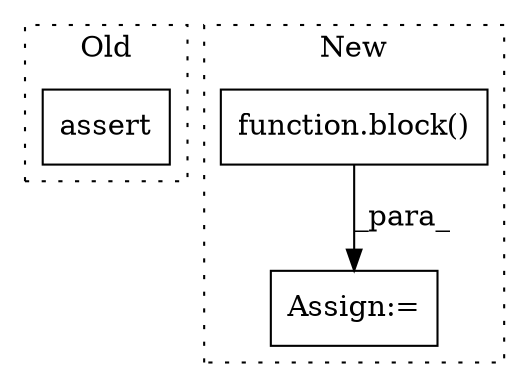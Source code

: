 digraph G {
subgraph cluster0 {
1 [label="assert" a="65" s="7551" l="7" shape="box"];
label = "Old";
style="dotted";
}
subgraph cluster1 {
2 [label="function.block()" a="75" s="5092,5099" l="6,1" shape="box"];
3 [label="Assign:=" a="68" s="5089" l="3" shape="box"];
label = "New";
style="dotted";
}
2 -> 3 [label="_para_"];
}